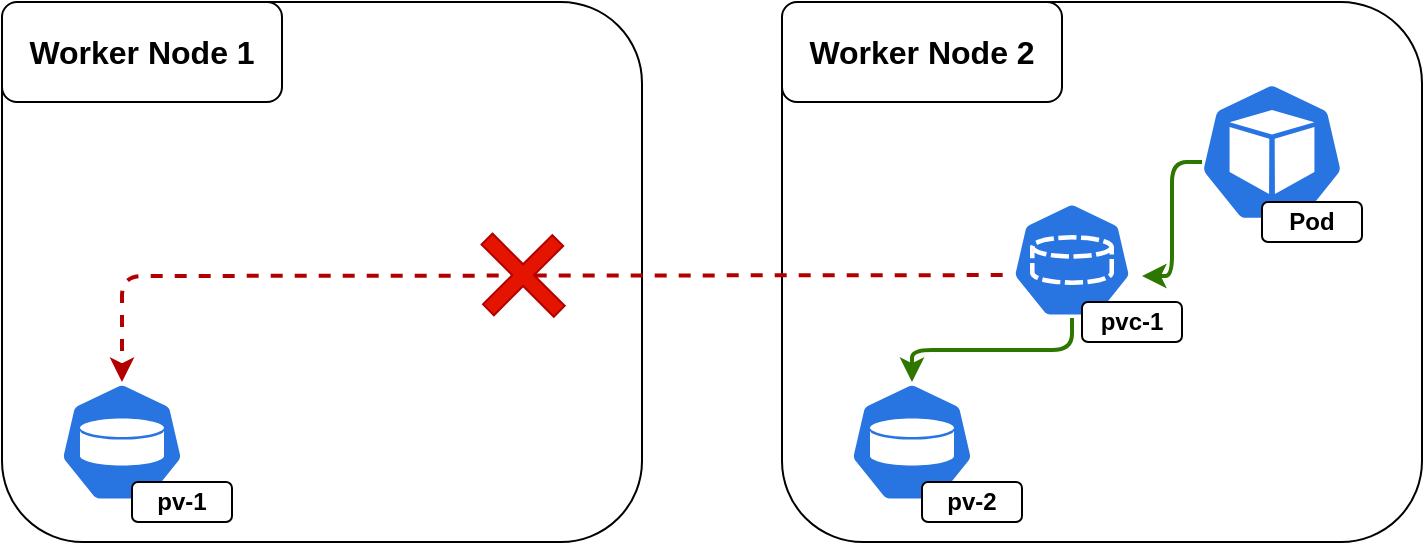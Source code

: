 <mxfile version="13.7.9" type="device"><diagram id="SRRwp5u20oqbKlJuOmXh" name="Page-1"><mxGraphModel dx="1874" dy="592" grid="1" gridSize="10" guides="1" tooltips="1" connect="1" arrows="1" fold="1" page="1" pageScale="1" pageWidth="850" pageHeight="1100" math="0" shadow="0"><root><mxCell id="0"/><mxCell id="1" parent="0"/><mxCell id="hy4n4_V3rywkv81pl3VQ-10" value="" style="rounded=1;whiteSpace=wrap;html=1;" vertex="1" parent="1"><mxGeometry x="-380" y="20" width="320" height="270" as="geometry"/></mxCell><mxCell id="hy4n4_V3rywkv81pl3VQ-8" value="" style="rounded=1;whiteSpace=wrap;html=1;" vertex="1" parent="1"><mxGeometry x="10" y="20" width="320" height="270" as="geometry"/></mxCell><mxCell id="hy4n4_V3rywkv81pl3VQ-1" value="" style="html=1;dashed=0;whitespace=wrap;fillColor=#2875E2;strokeColor=#ffffff;points=[[0.005,0.63,0],[0.1,0.2,0],[0.9,0.2,0],[0.5,0,0],[0.995,0.63,0],[0.72,0.99,0],[0.5,1,0],[0.28,0.99,0]];shape=mxgraph.kubernetes.icon;prIcon=pod" vertex="1" parent="1"><mxGeometry x="210" y="60" width="90" height="70" as="geometry"/></mxCell><mxCell id="hy4n4_V3rywkv81pl3VQ-3" value="&lt;b&gt;Pod&lt;/b&gt;" style="rounded=1;whiteSpace=wrap;html=1;" vertex="1" parent="1"><mxGeometry x="250" y="120" width="50" height="20" as="geometry"/></mxCell><mxCell id="hy4n4_V3rywkv81pl3VQ-9" value="&lt;b&gt;&lt;font style=&quot;font-size: 16px&quot;&gt;Worker Node 2&lt;/font&gt;&lt;/b&gt;" style="rounded=1;whiteSpace=wrap;html=1;" vertex="1" parent="1"><mxGeometry x="10" y="20" width="140" height="50" as="geometry"/></mxCell><mxCell id="hy4n4_V3rywkv81pl3VQ-11" value="&lt;b&gt;&lt;font style=&quot;font-size: 16px&quot;&gt;Worker Node 1&lt;/font&gt;&lt;/b&gt;" style="rounded=1;whiteSpace=wrap;html=1;" vertex="1" parent="1"><mxGeometry x="-380" y="20" width="140" height="50" as="geometry"/></mxCell><mxCell id="hy4n4_V3rywkv81pl3VQ-14" value="" style="html=1;dashed=0;whitespace=wrap;fillColor=#2875E2;strokeColor=#ffffff;points=[[0.005,0.63,0],[0.1,0.2,0],[0.9,0.2,0],[0.5,0,0],[0.995,0.63,0],[0.72,0.99,0],[0.5,1,0],[0.28,0.99,0]];shape=mxgraph.kubernetes.icon;prIcon=pv" vertex="1" parent="1"><mxGeometry x="-355" y="210" width="70" height="60" as="geometry"/></mxCell><mxCell id="hy4n4_V3rywkv81pl3VQ-15" value="&lt;b&gt;pv-1&lt;/b&gt;" style="rounded=1;whiteSpace=wrap;html=1;" vertex="1" parent="1"><mxGeometry x="-315" y="260" width="50" height="20" as="geometry"/></mxCell><mxCell id="hy4n4_V3rywkv81pl3VQ-17" value="" style="html=1;dashed=0;whitespace=wrap;fillColor=#2875E2;strokeColor=#ffffff;points=[[0.005,0.63,0],[0.1,0.2,0],[0.9,0.2,0],[0.5,0,0],[0.995,0.63,0],[0.72,0.99,0],[0.5,1,0],[0.28,0.99,0]];shape=mxgraph.kubernetes.icon;prIcon=pv" vertex="1" parent="1"><mxGeometry x="40" y="210" width="70" height="60" as="geometry"/></mxCell><mxCell id="hy4n4_V3rywkv81pl3VQ-18" value="&lt;b&gt;pv-2&lt;/b&gt;" style="rounded=1;whiteSpace=wrap;html=1;" vertex="1" parent="1"><mxGeometry x="80" y="260" width="50" height="20" as="geometry"/></mxCell><mxCell id="hy4n4_V3rywkv81pl3VQ-19" value="" style="html=1;dashed=0;whitespace=wrap;fillColor=#2875E2;strokeColor=#ffffff;points=[[0.005,0.63,0],[0.1,0.2,0],[0.9,0.2,0],[0.5,0,0],[0.995,0.63,0],[0.72,0.99,0],[0.5,1,0],[0.28,0.99,0]];shape=mxgraph.kubernetes.icon;prIcon=pvc" vertex="1" parent="1"><mxGeometry x="120" y="120" width="70" height="58" as="geometry"/></mxCell><mxCell id="hy4n4_V3rywkv81pl3VQ-20" value="&lt;b&gt;pvc-1&lt;/b&gt;" style="rounded=1;whiteSpace=wrap;html=1;" vertex="1" parent="1"><mxGeometry x="160" y="170" width="50" height="20" as="geometry"/></mxCell><mxCell id="hy4n4_V3rywkv81pl3VQ-21" value="" style="edgeStyle=elbowEdgeStyle;elbow=horizontal;endArrow=classic;html=1;fillColor=#60a917;strokeColor=#2D7600;strokeWidth=2;" edge="1" parent="1"><mxGeometry width="50" height="50" relative="1" as="geometry"><mxPoint x="220" y="100" as="sourcePoint"/><mxPoint x="190" y="157" as="targetPoint"/></mxGeometry></mxCell><mxCell id="hy4n4_V3rywkv81pl3VQ-22" value="" style="edgeStyle=elbowEdgeStyle;elbow=vertical;endArrow=classic;html=1;exitX=0.005;exitY=0.63;exitDx=0;exitDy=0;exitPerimeter=0;dashed=1;strokeWidth=2;fillColor=#e51400;strokeColor=#B20000;" edge="1" parent="1" source="hy4n4_V3rywkv81pl3VQ-19" target="hy4n4_V3rywkv81pl3VQ-14"><mxGeometry width="50" height="50" relative="1" as="geometry"><mxPoint x="40" y="230" as="sourcePoint"/><mxPoint x="90" y="180" as="targetPoint"/><Array as="points"><mxPoint x="70" y="157"/></Array></mxGeometry></mxCell><mxCell id="hy4n4_V3rywkv81pl3VQ-23" value="" style="edgeStyle=elbowEdgeStyle;elbow=vertical;endArrow=classic;html=1;strokeWidth=2;endFill=1;fillColor=#60a917;strokeColor=#2D7600;" edge="1" parent="1" source="hy4n4_V3rywkv81pl3VQ-19" target="hy4n4_V3rywkv81pl3VQ-17"><mxGeometry width="50" height="50" relative="1" as="geometry"><mxPoint x="40" y="230" as="sourcePoint"/><mxPoint x="90" y="180" as="targetPoint"/></mxGeometry></mxCell><mxCell id="hy4n4_V3rywkv81pl3VQ-24" value="" style="shape=cross;whiteSpace=wrap;html=1;rotation=45;size=0.157;fillColor=#e51400;strokeColor=#B20000;fontColor=#ffffff;" vertex="1" parent="1"><mxGeometry x="-145" y="132.07" width="51.11" height="49" as="geometry"/></mxCell></root></mxGraphModel></diagram></mxfile>